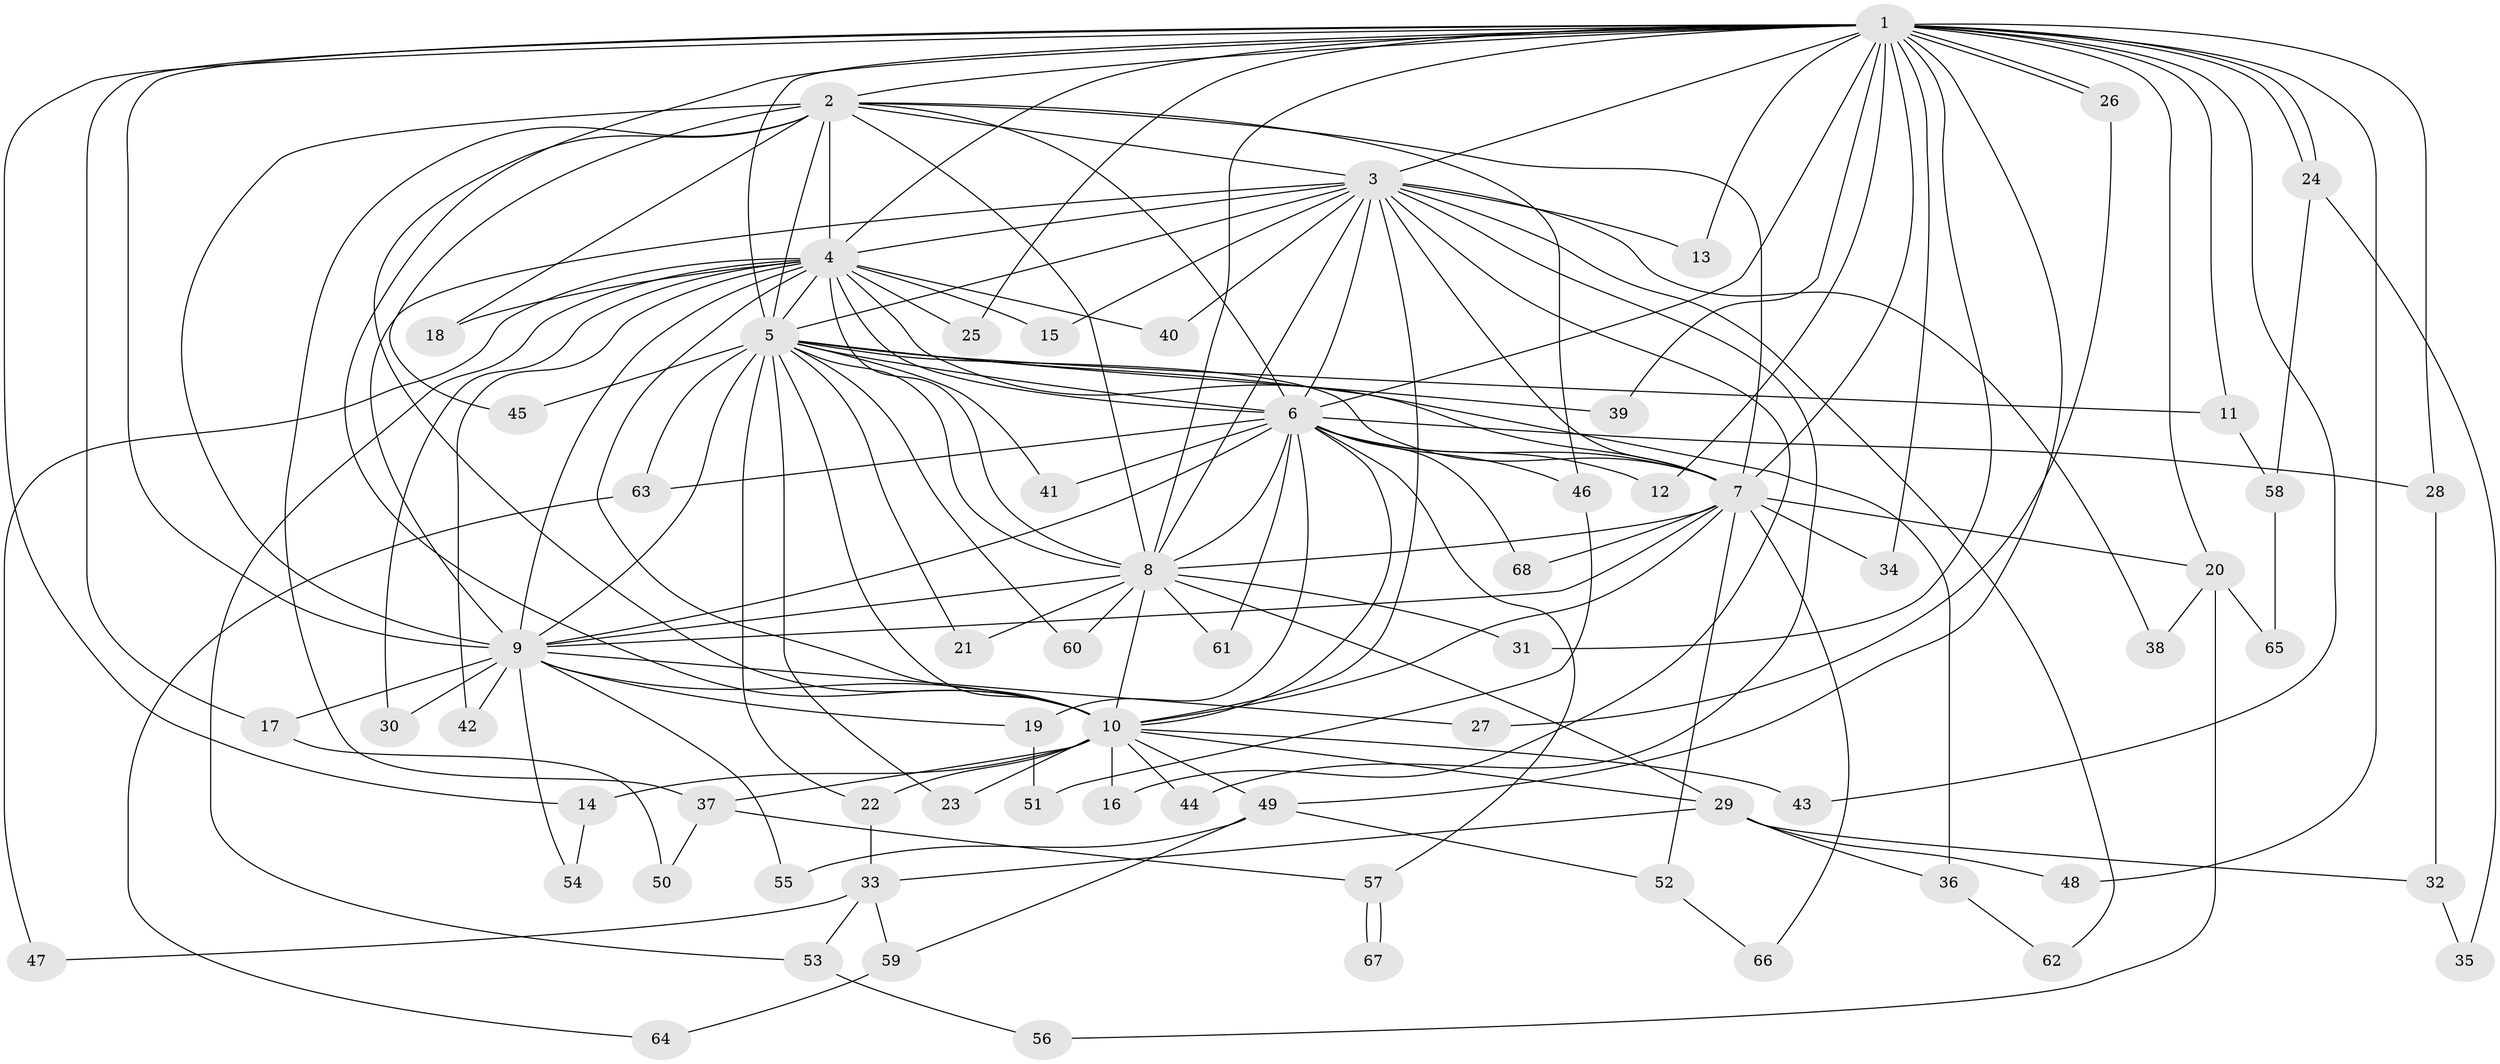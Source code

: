 // Generated by graph-tools (version 1.1) at 2025/14/03/09/25 04:14:13]
// undirected, 68 vertices, 161 edges
graph export_dot {
graph [start="1"]
  node [color=gray90,style=filled];
  1;
  2;
  3;
  4;
  5;
  6;
  7;
  8;
  9;
  10;
  11;
  12;
  13;
  14;
  15;
  16;
  17;
  18;
  19;
  20;
  21;
  22;
  23;
  24;
  25;
  26;
  27;
  28;
  29;
  30;
  31;
  32;
  33;
  34;
  35;
  36;
  37;
  38;
  39;
  40;
  41;
  42;
  43;
  44;
  45;
  46;
  47;
  48;
  49;
  50;
  51;
  52;
  53;
  54;
  55;
  56;
  57;
  58;
  59;
  60;
  61;
  62;
  63;
  64;
  65;
  66;
  67;
  68;
  1 -- 2;
  1 -- 3;
  1 -- 4;
  1 -- 5;
  1 -- 6;
  1 -- 7;
  1 -- 8;
  1 -- 9;
  1 -- 10;
  1 -- 11;
  1 -- 12;
  1 -- 13;
  1 -- 14;
  1 -- 17;
  1 -- 20;
  1 -- 24;
  1 -- 24;
  1 -- 25;
  1 -- 26;
  1 -- 26;
  1 -- 28;
  1 -- 31;
  1 -- 34;
  1 -- 39;
  1 -- 43;
  1 -- 48;
  1 -- 49;
  2 -- 3;
  2 -- 4;
  2 -- 5;
  2 -- 6;
  2 -- 7;
  2 -- 8;
  2 -- 9;
  2 -- 10;
  2 -- 18;
  2 -- 37;
  2 -- 45;
  2 -- 46;
  3 -- 4;
  3 -- 5;
  3 -- 6;
  3 -- 7;
  3 -- 8;
  3 -- 9;
  3 -- 10;
  3 -- 13;
  3 -- 15;
  3 -- 16;
  3 -- 38;
  3 -- 40;
  3 -- 44;
  3 -- 62;
  4 -- 5;
  4 -- 6;
  4 -- 7;
  4 -- 8;
  4 -- 9;
  4 -- 10;
  4 -- 15;
  4 -- 18;
  4 -- 25;
  4 -- 30;
  4 -- 40;
  4 -- 42;
  4 -- 47;
  4 -- 53;
  5 -- 6;
  5 -- 7;
  5 -- 8;
  5 -- 9;
  5 -- 10;
  5 -- 11;
  5 -- 21;
  5 -- 22;
  5 -- 23;
  5 -- 36;
  5 -- 39;
  5 -- 41;
  5 -- 45;
  5 -- 60;
  5 -- 63;
  6 -- 7;
  6 -- 8;
  6 -- 9;
  6 -- 10;
  6 -- 12;
  6 -- 19;
  6 -- 28;
  6 -- 41;
  6 -- 46;
  6 -- 57;
  6 -- 61;
  6 -- 63;
  6 -- 68;
  7 -- 8;
  7 -- 9;
  7 -- 10;
  7 -- 20;
  7 -- 34;
  7 -- 52;
  7 -- 66;
  7 -- 68;
  8 -- 9;
  8 -- 10;
  8 -- 21;
  8 -- 29;
  8 -- 31;
  8 -- 60;
  8 -- 61;
  9 -- 10;
  9 -- 17;
  9 -- 19;
  9 -- 27;
  9 -- 30;
  9 -- 42;
  9 -- 54;
  9 -- 55;
  10 -- 14;
  10 -- 16;
  10 -- 22;
  10 -- 23;
  10 -- 29;
  10 -- 37;
  10 -- 43;
  10 -- 44;
  10 -- 49;
  11 -- 58;
  14 -- 54;
  17 -- 50;
  19 -- 51;
  20 -- 38;
  20 -- 56;
  20 -- 65;
  22 -- 33;
  24 -- 35;
  24 -- 58;
  26 -- 27;
  28 -- 32;
  29 -- 32;
  29 -- 33;
  29 -- 36;
  29 -- 48;
  32 -- 35;
  33 -- 47;
  33 -- 53;
  33 -- 59;
  36 -- 62;
  37 -- 50;
  37 -- 57;
  46 -- 51;
  49 -- 52;
  49 -- 55;
  49 -- 59;
  52 -- 66;
  53 -- 56;
  57 -- 67;
  57 -- 67;
  58 -- 65;
  59 -- 64;
  63 -- 64;
}
